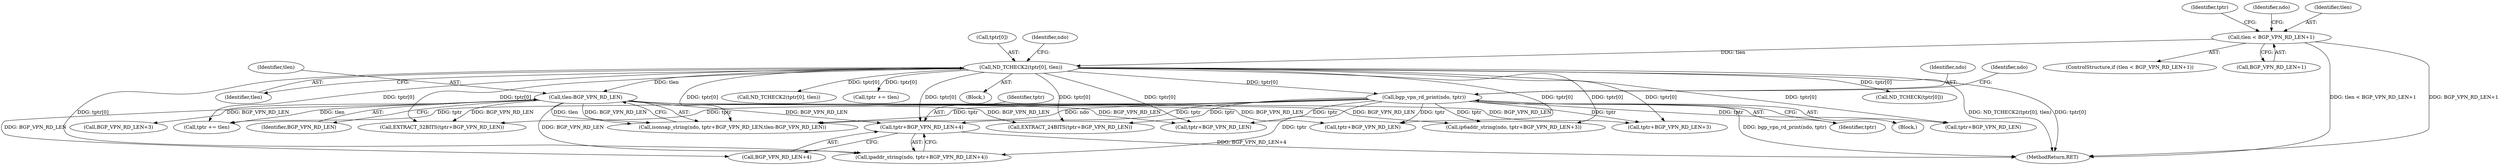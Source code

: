 digraph "0_tcpdump_ffde45acf3348f8353fb4064a1b21683ee6b5ddf@pointer" {
"1001040" [label="(Call,tptr+BGP_VPN_RD_LEN+4)"];
"1001004" [label="(Call,ND_TCHECK2(tptr[0], tlen))"];
"1000989" [label="(Call,tlen < BGP_VPN_RD_LEN+1)"];
"1001015" [label="(Call,bgp_vpn_rd_print(ndo, tptr))"];
"1001023" [label="(Call,tlen-BGP_VPN_RD_LEN)"];
"1001029" [label="(Call,tptr+BGP_VPN_RD_LEN)"];
"1001005" [label="(Call,tptr[0])"];
"1001028" [label="(Call,EXTRACT_32BITS(tptr+BGP_VPN_RD_LEN))"];
"1001019" [label="(Identifier,ndo)"];
"1001024" [label="(Identifier,tlen)"];
"1001065" [label="(Call,tptr += tlen)"];
"1001020" [label="(Call,tptr+BGP_VPN_RD_LEN)"];
"1001114" [label="(Call,ND_TCHECK(tptr[0]))"];
"1000989" [label="(Call,tlen < BGP_VPN_RD_LEN+1)"];
"1001041" [label="(Identifier,tptr)"];
"1001016" [label="(Identifier,ndo)"];
"1001025" [label="(Identifier,BGP_VPN_RD_LEN)"];
"1001004" [label="(Call,ND_TCHECK2(tptr[0], tlen))"];
"1001073" [label="(Call,ND_TCHECK2(tptr[0], tlen))"];
"1001111" [label="(Call,tptr += tlen)"];
"1001015" [label="(Call,bgp_vpn_rd_print(ndo, tptr))"];
"1001042" [label="(Call,BGP_VPN_RD_LEN+4)"];
"1001062" [label="(Call,BGP_VPN_RD_LEN+3)"];
"1001048" [label="(Call,EXTRACT_24BITS(tptr+BGP_VPN_RD_LEN))"];
"1001006" [label="(Identifier,tptr)"];
"1001040" [label="(Call,tptr+BGP_VPN_RD_LEN+4)"];
"1001049" [label="(Call,tptr+BGP_VPN_RD_LEN)"];
"1000991" [label="(Call,BGP_VPN_RD_LEN+1)"];
"1000997" [label="(Identifier,ndo)"];
"1001023" [label="(Call,tlen-BGP_VPN_RD_LEN)"];
"1002923" [label="(MethodReturn,RET)"];
"1001018" [label="(Call,isonsap_string(ndo, tptr+BGP_VPN_RD_LEN,tlen-BGP_VPN_RD_LEN))"];
"1001060" [label="(Call,tptr+BGP_VPN_RD_LEN+3)"];
"1001011" [label="(Identifier,ndo)"];
"1000990" [label="(Identifier,tlen)"];
"1000988" [label="(ControlStructure,if (tlen < BGP_VPN_RD_LEN+1))"];
"1001003" [label="(Block,)"];
"1001017" [label="(Identifier,tptr)"];
"1001008" [label="(Identifier,tlen)"];
"1001058" [label="(Call,ip6addr_string(ndo, tptr+BGP_VPN_RD_LEN+3))"];
"1001014" [label="(Block,)"];
"1001038" [label="(Call,ipaddr_string(ndo, tptr+BGP_VPN_RD_LEN+4))"];
"1001040" -> "1001038"  [label="AST: "];
"1001040" -> "1001042"  [label="CFG: "];
"1001041" -> "1001040"  [label="AST: "];
"1001042" -> "1001040"  [label="AST: "];
"1001038" -> "1001040"  [label="CFG: "];
"1001040" -> "1002923"  [label="DDG: BGP_VPN_RD_LEN+4"];
"1001004" -> "1001040"  [label="DDG: tptr[0]"];
"1001015" -> "1001040"  [label="DDG: tptr"];
"1001023" -> "1001040"  [label="DDG: BGP_VPN_RD_LEN"];
"1001004" -> "1001003"  [label="AST: "];
"1001004" -> "1001008"  [label="CFG: "];
"1001005" -> "1001004"  [label="AST: "];
"1001008" -> "1001004"  [label="AST: "];
"1001011" -> "1001004"  [label="CFG: "];
"1001004" -> "1002923"  [label="DDG: ND_TCHECK2(tptr[0], tlen)"];
"1001004" -> "1002923"  [label="DDG: tptr[0]"];
"1000989" -> "1001004"  [label="DDG: tlen"];
"1001004" -> "1001015"  [label="DDG: tptr[0]"];
"1001004" -> "1001018"  [label="DDG: tptr[0]"];
"1001004" -> "1001020"  [label="DDG: tptr[0]"];
"1001004" -> "1001023"  [label="DDG: tlen"];
"1001004" -> "1001028"  [label="DDG: tptr[0]"];
"1001004" -> "1001029"  [label="DDG: tptr[0]"];
"1001004" -> "1001038"  [label="DDG: tptr[0]"];
"1001004" -> "1001048"  [label="DDG: tptr[0]"];
"1001004" -> "1001049"  [label="DDG: tptr[0]"];
"1001004" -> "1001058"  [label="DDG: tptr[0]"];
"1001004" -> "1001060"  [label="DDG: tptr[0]"];
"1001004" -> "1001065"  [label="DDG: tptr[0]"];
"1001004" -> "1001073"  [label="DDG: tptr[0]"];
"1001004" -> "1001111"  [label="DDG: tptr[0]"];
"1001004" -> "1001114"  [label="DDG: tptr[0]"];
"1000989" -> "1000988"  [label="AST: "];
"1000989" -> "1000991"  [label="CFG: "];
"1000990" -> "1000989"  [label="AST: "];
"1000991" -> "1000989"  [label="AST: "];
"1000997" -> "1000989"  [label="CFG: "];
"1001006" -> "1000989"  [label="CFG: "];
"1000989" -> "1002923"  [label="DDG: tlen < BGP_VPN_RD_LEN+1"];
"1000989" -> "1002923"  [label="DDG: BGP_VPN_RD_LEN+1"];
"1001015" -> "1001014"  [label="AST: "];
"1001015" -> "1001017"  [label="CFG: "];
"1001016" -> "1001015"  [label="AST: "];
"1001017" -> "1001015"  [label="AST: "];
"1001019" -> "1001015"  [label="CFG: "];
"1001015" -> "1002923"  [label="DDG: bgp_vpn_rd_print(ndo, tptr)"];
"1001015" -> "1001018"  [label="DDG: ndo"];
"1001015" -> "1001018"  [label="DDG: tptr"];
"1001015" -> "1001020"  [label="DDG: tptr"];
"1001015" -> "1001028"  [label="DDG: tptr"];
"1001015" -> "1001029"  [label="DDG: tptr"];
"1001015" -> "1001038"  [label="DDG: tptr"];
"1001015" -> "1001048"  [label="DDG: tptr"];
"1001015" -> "1001049"  [label="DDG: tptr"];
"1001015" -> "1001058"  [label="DDG: tptr"];
"1001015" -> "1001060"  [label="DDG: tptr"];
"1001015" -> "1001065"  [label="DDG: tptr"];
"1001023" -> "1001018"  [label="AST: "];
"1001023" -> "1001025"  [label="CFG: "];
"1001024" -> "1001023"  [label="AST: "];
"1001025" -> "1001023"  [label="AST: "];
"1001018" -> "1001023"  [label="CFG: "];
"1001023" -> "1001018"  [label="DDG: tlen"];
"1001023" -> "1001018"  [label="DDG: BGP_VPN_RD_LEN"];
"1001023" -> "1001028"  [label="DDG: BGP_VPN_RD_LEN"];
"1001023" -> "1001029"  [label="DDG: BGP_VPN_RD_LEN"];
"1001023" -> "1001038"  [label="DDG: BGP_VPN_RD_LEN"];
"1001023" -> "1001042"  [label="DDG: BGP_VPN_RD_LEN"];
"1001023" -> "1001048"  [label="DDG: BGP_VPN_RD_LEN"];
"1001023" -> "1001049"  [label="DDG: BGP_VPN_RD_LEN"];
"1001023" -> "1001058"  [label="DDG: BGP_VPN_RD_LEN"];
"1001023" -> "1001060"  [label="DDG: BGP_VPN_RD_LEN"];
"1001023" -> "1001062"  [label="DDG: BGP_VPN_RD_LEN"];
"1001023" -> "1001065"  [label="DDG: tlen"];
}

